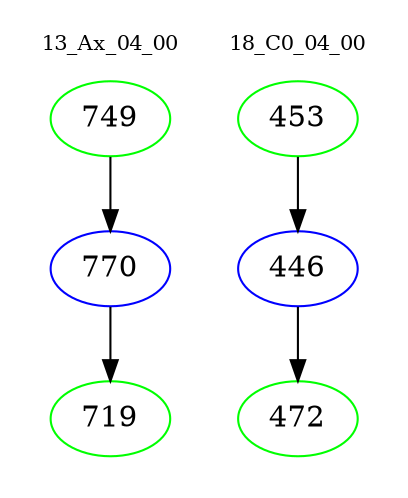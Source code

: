 digraph{
subgraph cluster_0 {
color = white
label = "13_Ax_04_00";
fontsize=10;
T0_749 [label="749", color="green"]
T0_749 -> T0_770 [color="black"]
T0_770 [label="770", color="blue"]
T0_770 -> T0_719 [color="black"]
T0_719 [label="719", color="green"]
}
subgraph cluster_1 {
color = white
label = "18_C0_04_00";
fontsize=10;
T1_453 [label="453", color="green"]
T1_453 -> T1_446 [color="black"]
T1_446 [label="446", color="blue"]
T1_446 -> T1_472 [color="black"]
T1_472 [label="472", color="green"]
}
}
